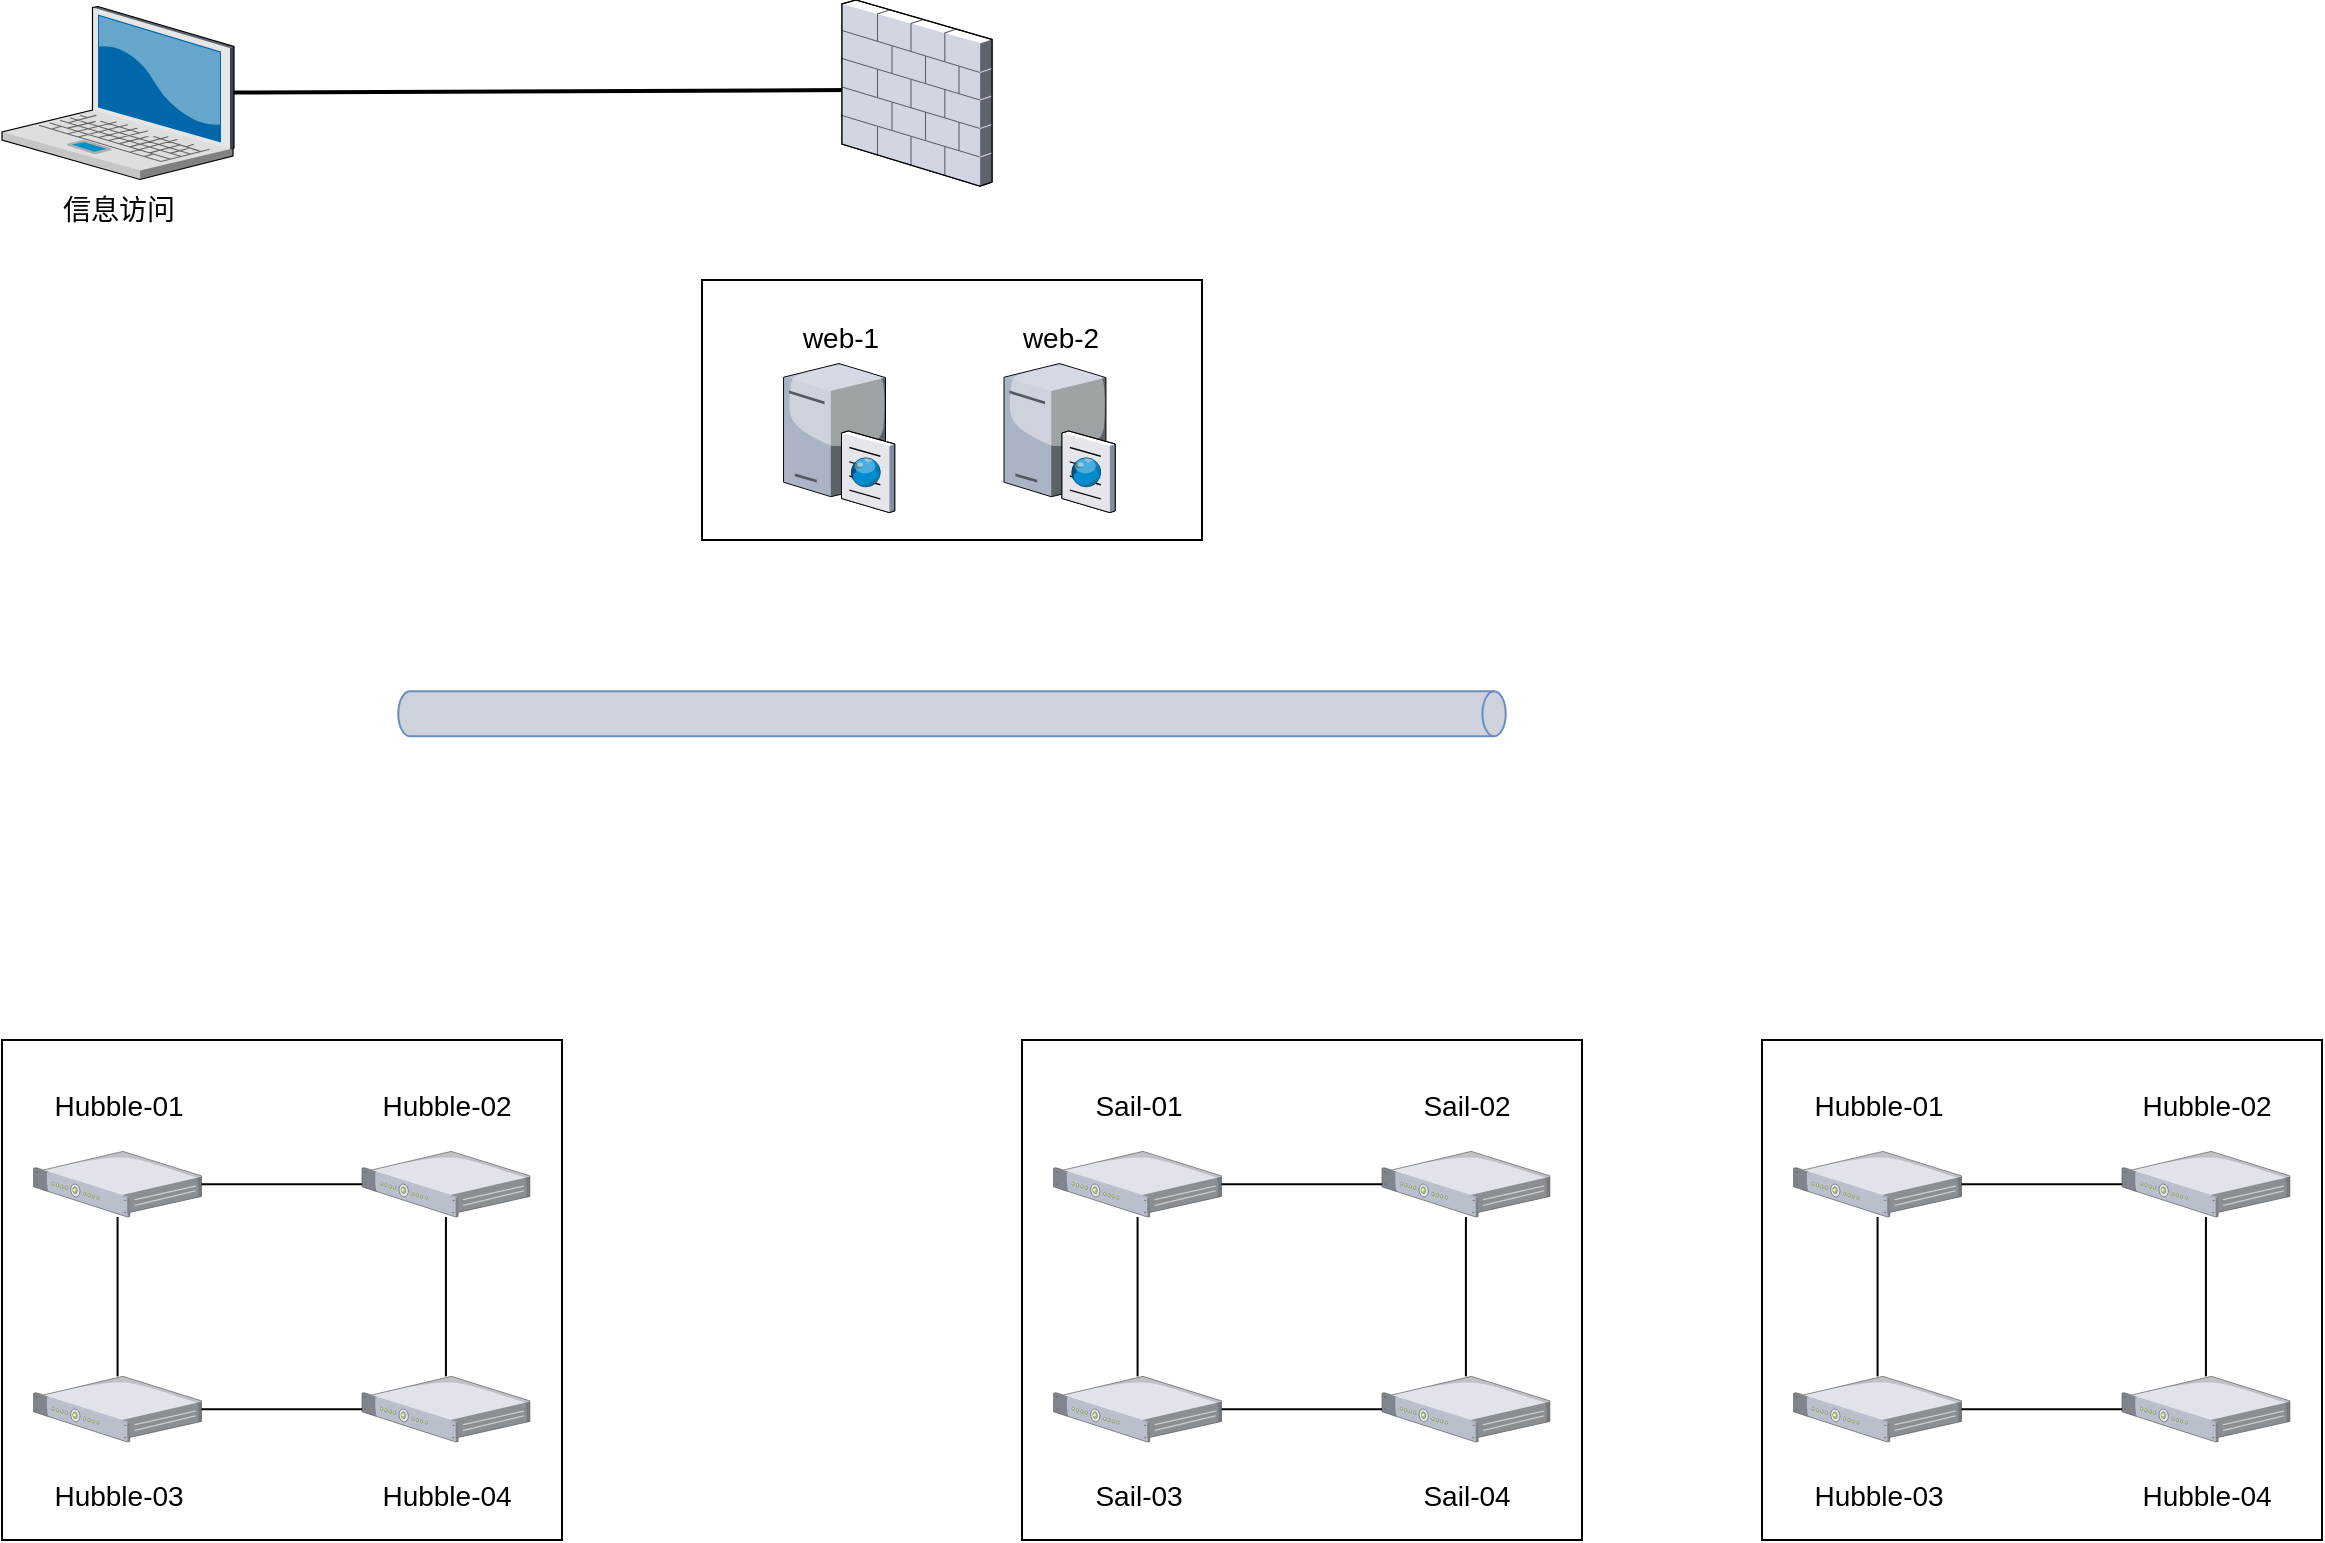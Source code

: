 <mxfile version="16.2.4" type="github">
  <diagram name="Page-1" id="e3a06f82-3646-2815-327d-82caf3d4e204">
    <mxGraphModel dx="2009" dy="1079" grid="1" gridSize="10" guides="1" tooltips="1" connect="1" arrows="1" fold="1" page="1" pageScale="1.5" pageWidth="1169" pageHeight="826" background="none" math="0" shadow="0">
      <root>
        <mxCell id="0" style=";html=1;" />
        <mxCell id="1" style=";html=1;" parent="0" />
        <mxCell id="TddsiLiBOiZgONE5JxTx-70" value="" style="rounded=0;whiteSpace=wrap;html=1;" vertex="1" parent="1">
          <mxGeometry x="670" y="210" width="250" height="130" as="geometry" />
        </mxCell>
        <mxCell id="6a7d8f32e03d9370-35" style="edgeStyle=none;rounded=0;html=1;startSize=10;endSize=10;jettySize=auto;orthogonalLoop=1;fontSize=14;endArrow=none;endFill=0;strokeWidth=2;entryX=0.067;entryY=0.484;entryDx=0;entryDy=0;entryPerimeter=0;" parent="1" source="6a7d8f32e03d9370-2" target="6a7d8f32e03d9370-17" edge="1">
          <mxGeometry relative="1" as="geometry" />
        </mxCell>
        <mxCell id="6a7d8f32e03d9370-2" value="信息访问" style="verticalLabelPosition=bottom;aspect=fixed;html=1;verticalAlign=top;strokeColor=none;shape=mxgraph.citrix.laptop_2;fillColor=#66B2FF;gradientColor=#0066CC;fontSize=14;" parent="1" vertex="1">
          <mxGeometry x="320.0" y="73.25" width="116" height="86.5" as="geometry" />
        </mxCell>
        <mxCell id="6a7d8f32e03d9370-15" value="web-1" style="verticalLabelPosition=top;aspect=fixed;html=1;verticalAlign=bottom;strokeColor=none;shape=mxgraph.citrix.cache_server;fillColor=#66B2FF;gradientColor=#0066CC;fontSize=14;labelPosition=center;align=center;" parent="1" vertex="1">
          <mxGeometry x="710.77" y="250" width="55.48" height="76.19" as="geometry" />
        </mxCell>
        <mxCell id="6a7d8f32e03d9370-17" value="" style="verticalLabelPosition=bottom;aspect=fixed;html=1;verticalAlign=top;strokeColor=none;shape=mxgraph.citrix.firewall;fillColor=#66B2FF;gradientColor=#0066CC;fontSize=14;" parent="1" vertex="1">
          <mxGeometry x="740" y="70" width="75" height="93" as="geometry" />
        </mxCell>
        <mxCell id="TddsiLiBOiZgONE5JxTx-1" value="web-2" style="verticalLabelPosition=top;aspect=fixed;html=1;verticalAlign=bottom;strokeColor=none;shape=mxgraph.citrix.cache_server;fillColor=#66B2FF;gradientColor=#0066CC;fontSize=14;labelPosition=center;align=center;" vertex="1" parent="1">
          <mxGeometry x="821" y="250" width="55.48" height="76.19" as="geometry" />
        </mxCell>
        <mxCell id="TddsiLiBOiZgONE5JxTx-21" value="" style="shape=cylinder3;whiteSpace=wrap;html=1;boundedLbl=1;backgroundOutline=1;size=5.824;rotation=90;fillColor=#cdd2dd;strokeColor=#6c8ebf;" vertex="1" parent="1">
          <mxGeometry x="783.75" y="150" width="22.5" height="553.75" as="geometry" />
        </mxCell>
        <mxCell id="TddsiLiBOiZgONE5JxTx-48" value="" style="group" vertex="1" connectable="0" parent="1">
          <mxGeometry x="1200" y="590" width="280" height="250" as="geometry" />
        </mxCell>
        <mxCell id="TddsiLiBOiZgONE5JxTx-33" value="" style="rounded=0;whiteSpace=wrap;html=1;" vertex="1" parent="TddsiLiBOiZgONE5JxTx-48">
          <mxGeometry width="280" height="250" as="geometry" />
        </mxCell>
        <mxCell id="TddsiLiBOiZgONE5JxTx-34" value="&lt;p class=&quot;MsoNormal&quot;&gt;&lt;span style=&quot;font-size: 10.5pt&quot;&gt;Hubble-01&lt;/span&gt;&lt;/p&gt;" style="verticalLabelPosition=top;sketch=0;aspect=fixed;html=1;verticalAlign=bottom;strokeColor=none;align=center;outlineConnect=0;shape=mxgraph.citrix.1u_2u_server;labelPosition=center;" vertex="1" parent="TddsiLiBOiZgONE5JxTx-48">
          <mxGeometry x="15.822" y="55.691" width="83.925" height="32.813" as="geometry" />
        </mxCell>
        <mxCell id="TddsiLiBOiZgONE5JxTx-35" value="&lt;p class=&quot;MsoNormal&quot;&gt;&lt;span style=&quot;font-size: 10.5pt&quot;&gt;Hubble-02&lt;/span&gt;&lt;/p&gt;" style="verticalLabelPosition=top;sketch=0;aspect=fixed;html=1;verticalAlign=bottom;strokeColor=none;align=center;outlineConnect=0;shape=mxgraph.citrix.1u_2u_server;labelPosition=center;" vertex="1" parent="TddsiLiBOiZgONE5JxTx-48">
          <mxGeometry x="179.999" y="55.691" width="83.925" height="32.813" as="geometry" />
        </mxCell>
        <mxCell id="TddsiLiBOiZgONE5JxTx-36" value="" style="edgeStyle=orthogonalEdgeStyle;rounded=0;orthogonalLoop=1;jettySize=auto;html=1;endArrow=none;endFill=0;" edge="1" parent="TddsiLiBOiZgONE5JxTx-48" source="TddsiLiBOiZgONE5JxTx-34" target="TddsiLiBOiZgONE5JxTx-35">
          <mxGeometry relative="1" as="geometry" />
        </mxCell>
        <mxCell id="TddsiLiBOiZgONE5JxTx-37" value="&lt;p class=&quot;MsoNormal&quot;&gt;&lt;span style=&quot;font-size: 10.5pt&quot;&gt;Hubble-03&lt;/span&gt;&lt;/p&gt;" style="verticalLabelPosition=bottom;sketch=0;aspect=fixed;html=1;verticalAlign=top;strokeColor=none;align=center;outlineConnect=0;shape=mxgraph.citrix.1u_2u_server;" vertex="1" parent="TddsiLiBOiZgONE5JxTx-48">
          <mxGeometry x="15.822" y="168.184" width="83.925" height="32.813" as="geometry" />
        </mxCell>
        <mxCell id="TddsiLiBOiZgONE5JxTx-38" value="&lt;p class=&quot;MsoNormal&quot;&gt;&lt;span style=&quot;font-size: 10.5pt&quot;&gt;Hubble-04&lt;/span&gt;&lt;/p&gt;" style="verticalLabelPosition=bottom;sketch=0;aspect=fixed;html=1;verticalAlign=top;strokeColor=none;align=center;outlineConnect=0;shape=mxgraph.citrix.1u_2u_server;" vertex="1" parent="TddsiLiBOiZgONE5JxTx-48">
          <mxGeometry x="179.999" y="168.184" width="83.925" height="32.813" as="geometry" />
        </mxCell>
        <mxCell id="TddsiLiBOiZgONE5JxTx-39" value="" style="edgeStyle=orthogonalEdgeStyle;rounded=0;orthogonalLoop=1;jettySize=auto;html=1;endArrow=none;endFill=0;" edge="1" parent="TddsiLiBOiZgONE5JxTx-48" source="TddsiLiBOiZgONE5JxTx-35" target="TddsiLiBOiZgONE5JxTx-38">
          <mxGeometry relative="1" as="geometry" />
        </mxCell>
        <mxCell id="TddsiLiBOiZgONE5JxTx-40" value="" style="edgeStyle=orthogonalEdgeStyle;rounded=0;orthogonalLoop=1;jettySize=auto;html=1;endArrow=none;endFill=0;" edge="1" parent="TddsiLiBOiZgONE5JxTx-48" source="TddsiLiBOiZgONE5JxTx-37" target="TddsiLiBOiZgONE5JxTx-38">
          <mxGeometry relative="1" as="geometry" />
        </mxCell>
        <mxCell id="TddsiLiBOiZgONE5JxTx-45" value="" style="edgeStyle=orthogonalEdgeStyle;rounded=0;orthogonalLoop=1;jettySize=auto;html=1;endArrow=none;endFill=0;" edge="1" parent="TddsiLiBOiZgONE5JxTx-48" source="TddsiLiBOiZgONE5JxTx-34" target="TddsiLiBOiZgONE5JxTx-37">
          <mxGeometry relative="1" as="geometry" />
        </mxCell>
        <mxCell id="TddsiLiBOiZgONE5JxTx-49" value="" style="group" vertex="1" connectable="0" parent="1">
          <mxGeometry x="830" y="590" width="280" height="250" as="geometry" />
        </mxCell>
        <mxCell id="TddsiLiBOiZgONE5JxTx-50" value="" style="rounded=0;whiteSpace=wrap;html=1;" vertex="1" parent="TddsiLiBOiZgONE5JxTx-49">
          <mxGeometry width="280" height="250" as="geometry" />
        </mxCell>
        <mxCell id="TddsiLiBOiZgONE5JxTx-51" value="&lt;p class=&quot;MsoNormal&quot;&gt;&lt;span style=&quot;font-size: 10.5pt&quot;&gt;Sail&lt;/span&gt;&lt;span style=&quot;font-size: 10.5pt&quot;&gt;-01&lt;/span&gt;&lt;/p&gt;" style="verticalLabelPosition=top;sketch=0;aspect=fixed;html=1;verticalAlign=bottom;strokeColor=none;align=center;outlineConnect=0;shape=mxgraph.citrix.1u_2u_server;labelPosition=center;" vertex="1" parent="TddsiLiBOiZgONE5JxTx-49">
          <mxGeometry x="15.822" y="55.691" width="83.925" height="32.813" as="geometry" />
        </mxCell>
        <mxCell id="TddsiLiBOiZgONE5JxTx-52" value="&lt;p class=&quot;MsoNormal&quot;&gt;&lt;span style=&quot;font-size: 10.5pt&quot;&gt;Sail&lt;/span&gt;&lt;span style=&quot;font-size: 10.5pt&quot;&gt;-02&lt;/span&gt;&lt;/p&gt;" style="verticalLabelPosition=top;sketch=0;aspect=fixed;html=1;verticalAlign=bottom;strokeColor=none;align=center;outlineConnect=0;shape=mxgraph.citrix.1u_2u_server;labelPosition=center;" vertex="1" parent="TddsiLiBOiZgONE5JxTx-49">
          <mxGeometry x="179.999" y="55.691" width="83.925" height="32.813" as="geometry" />
        </mxCell>
        <mxCell id="TddsiLiBOiZgONE5JxTx-53" value="" style="edgeStyle=orthogonalEdgeStyle;rounded=0;orthogonalLoop=1;jettySize=auto;html=1;endArrow=none;endFill=0;" edge="1" parent="TddsiLiBOiZgONE5JxTx-49" source="TddsiLiBOiZgONE5JxTx-51" target="TddsiLiBOiZgONE5JxTx-52">
          <mxGeometry relative="1" as="geometry" />
        </mxCell>
        <mxCell id="TddsiLiBOiZgONE5JxTx-54" value="&lt;p class=&quot;MsoNormal&quot;&gt;&lt;span style=&quot;font-size: 10.5pt&quot;&gt;Sail&lt;/span&gt;&lt;span style=&quot;font-size: 10.5pt&quot;&gt;-03&lt;/span&gt;&lt;/p&gt;" style="verticalLabelPosition=bottom;sketch=0;aspect=fixed;html=1;verticalAlign=top;strokeColor=none;align=center;outlineConnect=0;shape=mxgraph.citrix.1u_2u_server;" vertex="1" parent="TddsiLiBOiZgONE5JxTx-49">
          <mxGeometry x="15.822" y="168.184" width="83.925" height="32.813" as="geometry" />
        </mxCell>
        <mxCell id="TddsiLiBOiZgONE5JxTx-55" value="&lt;p class=&quot;MsoNormal&quot;&gt;&lt;span style=&quot;font-size: 10.5pt&quot;&gt;Sail&lt;/span&gt;&lt;span style=&quot;font-size: 10.5pt&quot;&gt;-04&lt;/span&gt;&lt;/p&gt;" style="verticalLabelPosition=bottom;sketch=0;aspect=fixed;html=1;verticalAlign=top;strokeColor=none;align=center;outlineConnect=0;shape=mxgraph.citrix.1u_2u_server;" vertex="1" parent="TddsiLiBOiZgONE5JxTx-49">
          <mxGeometry x="179.999" y="168.184" width="83.925" height="32.813" as="geometry" />
        </mxCell>
        <mxCell id="TddsiLiBOiZgONE5JxTx-56" value="" style="edgeStyle=orthogonalEdgeStyle;rounded=0;orthogonalLoop=1;jettySize=auto;html=1;endArrow=none;endFill=0;" edge="1" parent="TddsiLiBOiZgONE5JxTx-49" source="TddsiLiBOiZgONE5JxTx-52" target="TddsiLiBOiZgONE5JxTx-55">
          <mxGeometry relative="1" as="geometry" />
        </mxCell>
        <mxCell id="TddsiLiBOiZgONE5JxTx-57" value="" style="edgeStyle=orthogonalEdgeStyle;rounded=0;orthogonalLoop=1;jettySize=auto;html=1;endArrow=none;endFill=0;" edge="1" parent="TddsiLiBOiZgONE5JxTx-49" source="TddsiLiBOiZgONE5JxTx-54" target="TddsiLiBOiZgONE5JxTx-55">
          <mxGeometry relative="1" as="geometry" />
        </mxCell>
        <mxCell id="TddsiLiBOiZgONE5JxTx-58" value="" style="edgeStyle=orthogonalEdgeStyle;rounded=0;orthogonalLoop=1;jettySize=auto;html=1;endArrow=none;endFill=0;" edge="1" parent="TddsiLiBOiZgONE5JxTx-49" source="TddsiLiBOiZgONE5JxTx-51" target="TddsiLiBOiZgONE5JxTx-54">
          <mxGeometry relative="1" as="geometry" />
        </mxCell>
        <mxCell id="TddsiLiBOiZgONE5JxTx-60" value="" style="rounded=0;whiteSpace=wrap;html=1;" vertex="1" parent="1">
          <mxGeometry x="320" y="590" width="280" height="250" as="geometry" />
        </mxCell>
        <mxCell id="TddsiLiBOiZgONE5JxTx-61" value="&lt;p class=&quot;MsoNormal&quot;&gt;&lt;span style=&quot;font-size: 10.5pt&quot;&gt;Hubble-01&lt;/span&gt;&lt;/p&gt;" style="verticalLabelPosition=top;sketch=0;aspect=fixed;html=1;verticalAlign=bottom;strokeColor=none;align=center;outlineConnect=0;shape=mxgraph.citrix.1u_2u_server;labelPosition=center;" vertex="1" parent="1">
          <mxGeometry x="335.822" y="645.691" width="83.925" height="32.813" as="geometry" />
        </mxCell>
        <mxCell id="TddsiLiBOiZgONE5JxTx-62" value="&lt;p class=&quot;MsoNormal&quot;&gt;&lt;span style=&quot;font-size: 10.5pt&quot;&gt;Hubble-02&lt;/span&gt;&lt;/p&gt;" style="verticalLabelPosition=top;sketch=0;aspect=fixed;html=1;verticalAlign=bottom;strokeColor=none;align=center;outlineConnect=0;shape=mxgraph.citrix.1u_2u_server;labelPosition=center;" vertex="1" parent="1">
          <mxGeometry x="499.999" y="645.691" width="83.925" height="32.813" as="geometry" />
        </mxCell>
        <mxCell id="TddsiLiBOiZgONE5JxTx-63" value="" style="edgeStyle=orthogonalEdgeStyle;rounded=0;orthogonalLoop=1;jettySize=auto;html=1;endArrow=none;endFill=0;" edge="1" parent="1" source="TddsiLiBOiZgONE5JxTx-61" target="TddsiLiBOiZgONE5JxTx-62">
          <mxGeometry relative="1" as="geometry" />
        </mxCell>
        <mxCell id="TddsiLiBOiZgONE5JxTx-64" value="&lt;p class=&quot;MsoNormal&quot;&gt;&lt;span style=&quot;font-size: 10.5pt&quot;&gt;Hubble-03&lt;/span&gt;&lt;/p&gt;" style="verticalLabelPosition=bottom;sketch=0;aspect=fixed;html=1;verticalAlign=top;strokeColor=none;align=center;outlineConnect=0;shape=mxgraph.citrix.1u_2u_server;" vertex="1" parent="1">
          <mxGeometry x="335.822" y="758.184" width="83.925" height="32.813" as="geometry" />
        </mxCell>
        <mxCell id="TddsiLiBOiZgONE5JxTx-65" value="&lt;p class=&quot;MsoNormal&quot;&gt;&lt;span style=&quot;font-size: 10.5pt&quot;&gt;Hubble-04&lt;/span&gt;&lt;/p&gt;" style="verticalLabelPosition=bottom;sketch=0;aspect=fixed;html=1;verticalAlign=top;strokeColor=none;align=center;outlineConnect=0;shape=mxgraph.citrix.1u_2u_server;" vertex="1" parent="1">
          <mxGeometry x="499.999" y="758.184" width="83.925" height="32.813" as="geometry" />
        </mxCell>
        <mxCell id="TddsiLiBOiZgONE5JxTx-66" value="" style="edgeStyle=orthogonalEdgeStyle;rounded=0;orthogonalLoop=1;jettySize=auto;html=1;endArrow=none;endFill=0;" edge="1" parent="1" source="TddsiLiBOiZgONE5JxTx-62" target="TddsiLiBOiZgONE5JxTx-65">
          <mxGeometry relative="1" as="geometry" />
        </mxCell>
        <mxCell id="TddsiLiBOiZgONE5JxTx-67" value="" style="edgeStyle=orthogonalEdgeStyle;rounded=0;orthogonalLoop=1;jettySize=auto;html=1;endArrow=none;endFill=0;" edge="1" parent="1" source="TddsiLiBOiZgONE5JxTx-64" target="TddsiLiBOiZgONE5JxTx-65">
          <mxGeometry relative="1" as="geometry" />
        </mxCell>
        <mxCell id="TddsiLiBOiZgONE5JxTx-68" value="" style="edgeStyle=orthogonalEdgeStyle;rounded=0;orthogonalLoop=1;jettySize=auto;html=1;endArrow=none;endFill=0;" edge="1" parent="1" source="TddsiLiBOiZgONE5JxTx-61" target="TddsiLiBOiZgONE5JxTx-64">
          <mxGeometry relative="1" as="geometry" />
        </mxCell>
      </root>
    </mxGraphModel>
  </diagram>
</mxfile>
